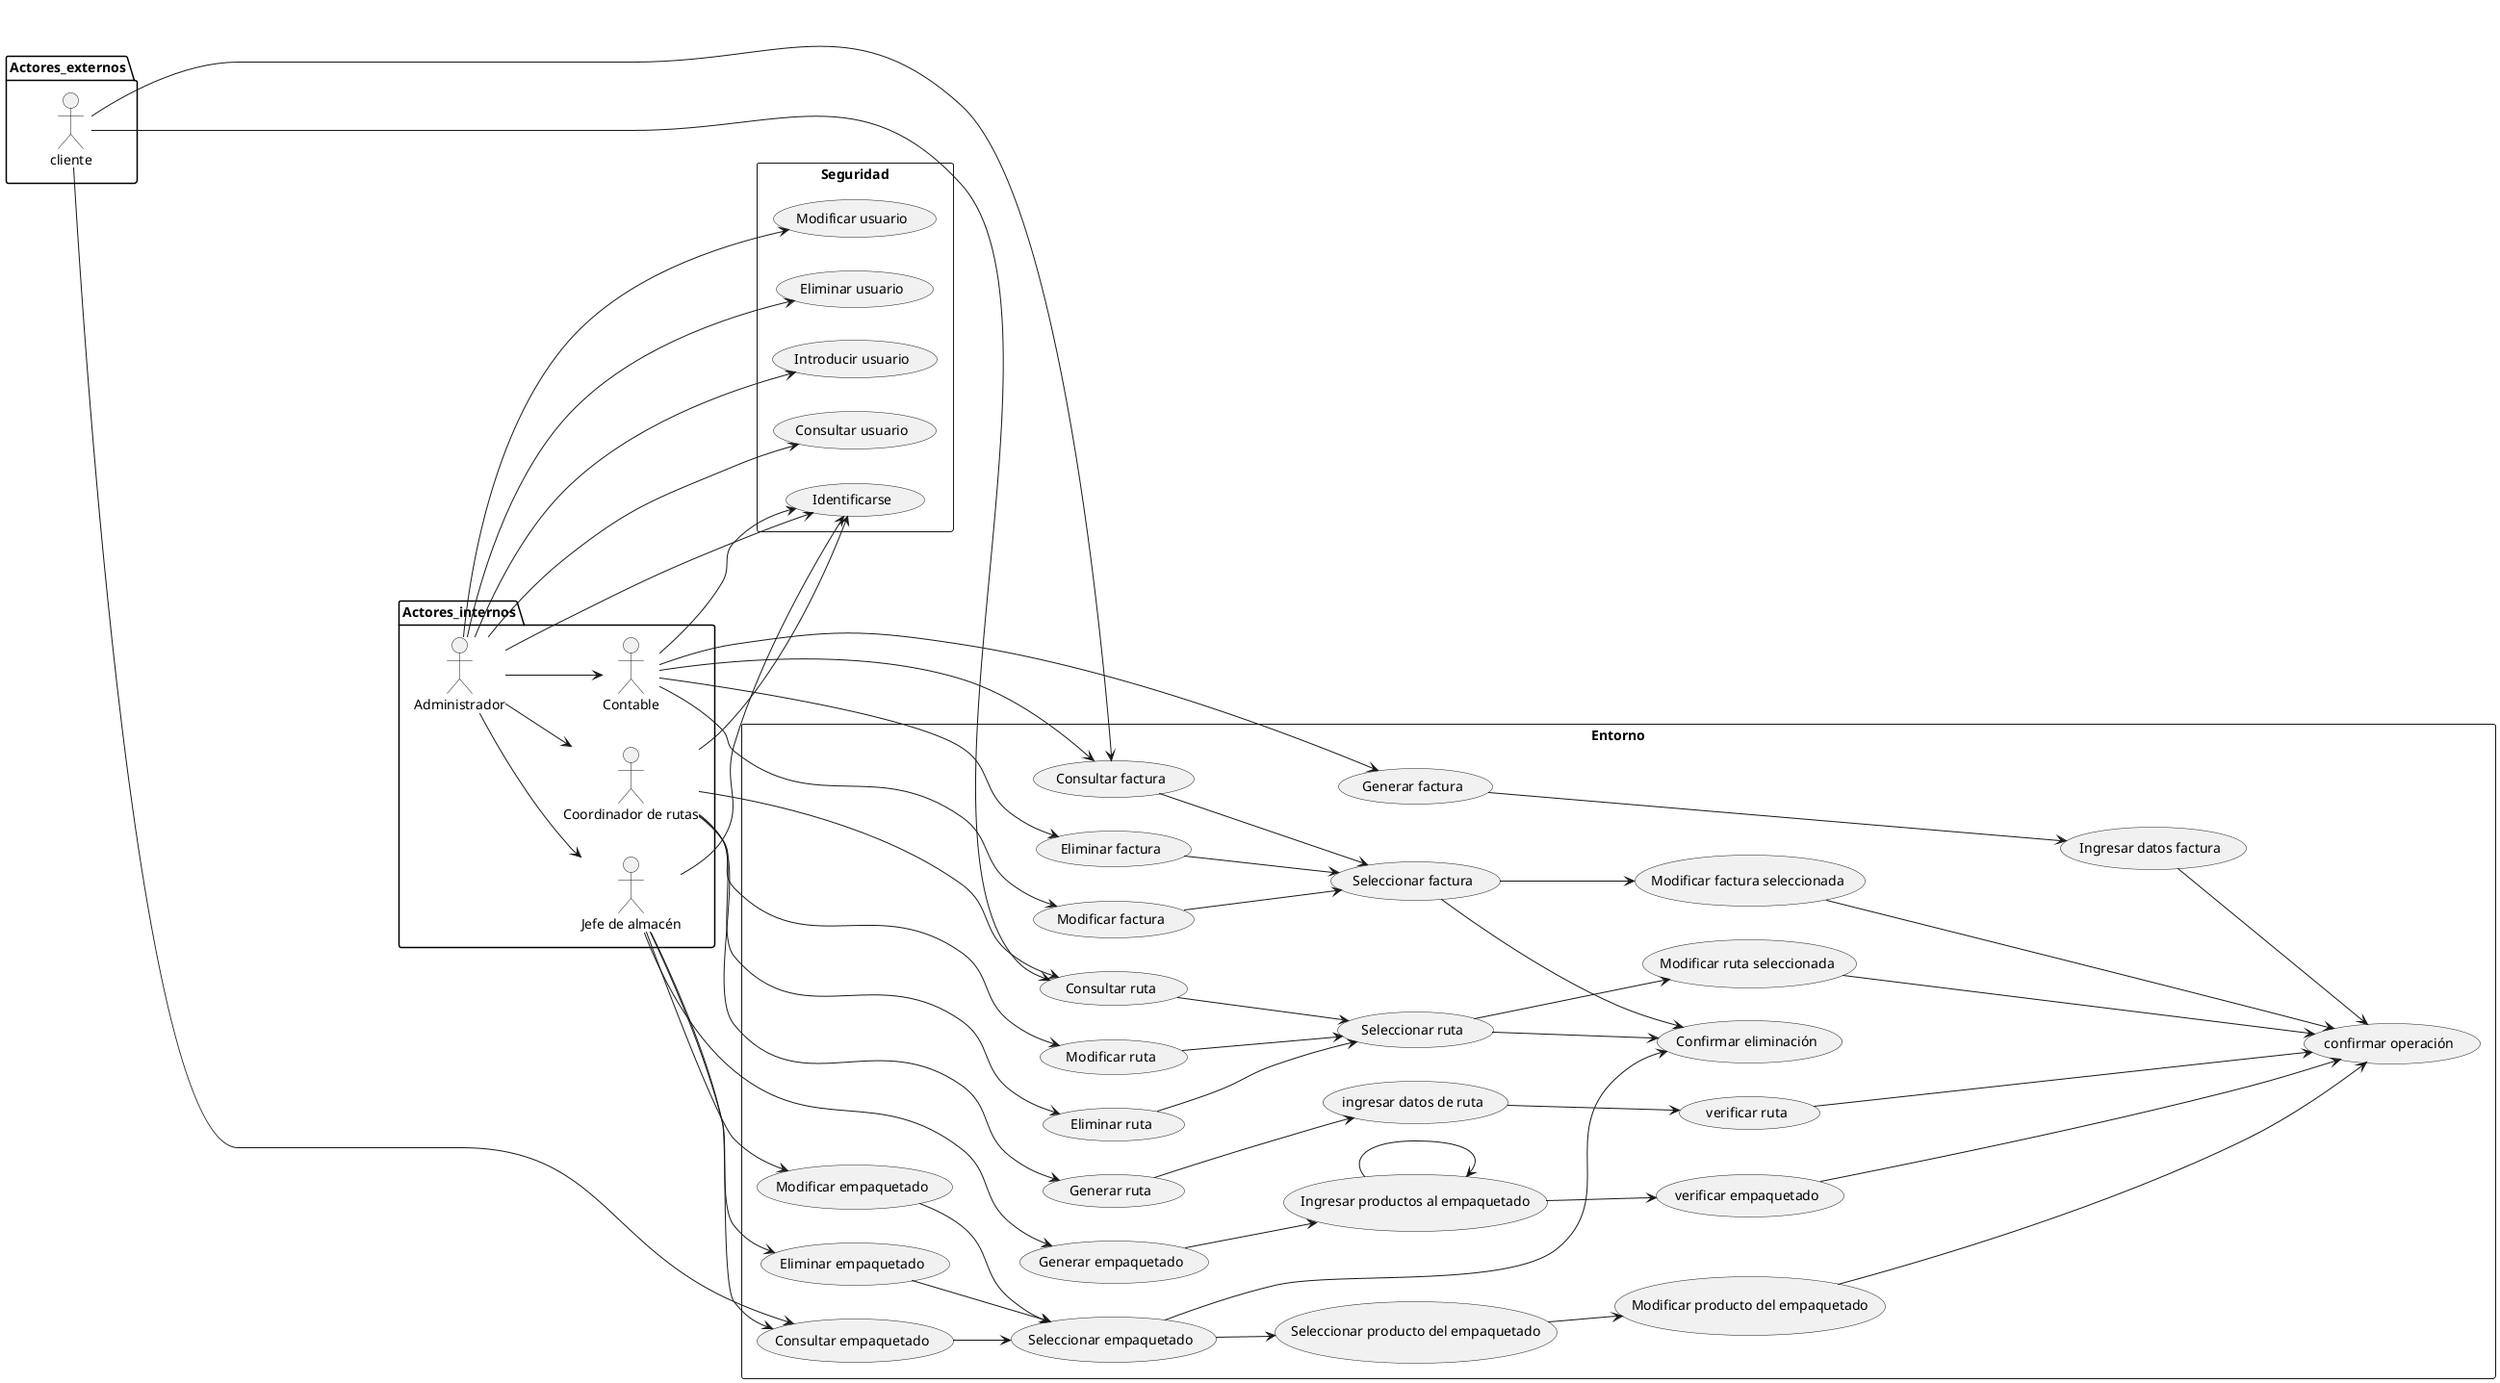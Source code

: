 @startuml

left to right direction

package Actores_internos{
actor "Administrador"           as act_1
actor "Coordinador de rutas"    as act_2
actor "Contable"                as act_3
actor "Jefe de almacén"         as act_4
}

rectangle Seguridad{
useCase "Identificarse" as (Identificarse)
useCase "Introducir usuario" as (Introducir_usuario)
useCase "Consultar usuario" as (Consultar_usuario)
useCase "Modificar usuario" as (Modificar_usuario)
useCase "Eliminar usuario" as (Eliminar_usuario)
}

rectangle Entorno{
    
useCase "Generar ruta"  as (Generar_ruta)
useCase "ingresar datos de ruta" as (ingresar_datos_ruta)
useCase "verificar ruta" as (verificar_ruta)


useCase "Modificar ruta" as (Modificar_ruta)
useCase "Seleccionar ruta" as (Seleccionar_ruta)
useCase "Eliminar ruta" as (Eliminar_ruta)
useCase "Consultar ruta"  as (Consultar_ruta)
useCase "Modificar ruta seleccionada" as (Modificar_ruta_seleccionada)

useCase "Generar factura" as (Generar_factura)
useCase "Ingresar datos factura" as (Ingresar_datos_factura)

useCase "Modificar factura" as (Modificar_factura)
useCase "Seleccionar factura" as (Seleccionar_factura)

useCase "Eliminar factura" as (Eliminar_factura)


useCase "Consultar factura" as (Consultar_factura)
useCase "Modificar factura seleccionada" as (Modificar_factura_seleccionada)

useCase "Generar empaquetado" as (Generar_empaquetado)
useCase "Ingresar productos al empaquetado" as (Ingresar_producto_al_empaquetado)
useCase "verificar empaquetado" as (Verificar_empaquetado)
useCase "confirmar operación" as (Confirmar_operacion)


useCase "Modificar empaquetado" as (Modificar_empaquetado)
useCase "Seleccionar empaquetado" as (Seleccionar_empaquetado)
useCase "Seleccionar producto del empaquetado" as (Seleccionar_producto_de_empaquetado)
useCase "Modificar producto del empaquetado" as (Modificar_producto_de_empaquetado)


useCase "Eliminar empaquetado" as (Eliminar_empaquetado)
useCase "Confirmar eliminación" as (Generar_empaquetado1)


useCase "Consultar empaquetado" as (Consultar_empaquetado)

Generar_empaquetado --> Ingresar_producto_al_empaquetado
Ingresar_producto_al_empaquetado --> Verificar_empaquetado
Ingresar_producto_al_empaquetado ----> Ingresar_producto_al_empaquetado
Verificar_empaquetado -----> Confirmar_operacion

Modificar_empaquetado --> Seleccionar_empaquetado
Seleccionar_empaquetado --> Seleccionar_producto_de_empaquetado
Seleccionar_producto_de_empaquetado --> Modificar_producto_de_empaquetado
Modificar_producto_de_empaquetado -----> Confirmar_operacion
Eliminar_empaquetado --> Seleccionar_empaquetado
Seleccionar_empaquetado --> Generar_empaquetado1

Consultar_empaquetado --> Seleccionar_empaquetado
}

act_1 --> act_2
act_1 --> act_3
act_1 --> act_4
act_1 --> Identificarse
act_1 --> Consultar_usuario
act_1 --> Modificar_usuario
act_1 --> Eliminar_usuario
act_1 --> Introducir_usuario

act_4 --> Generar_empaquetado
act_4 --> Modificar_empaquetado
act_4 --> Eliminar_empaquetado
act_4 --> Consultar_empaquetado
act_4 --> Identificarse

act_2 --> Generar_ruta
act_2 -->   Modificar_ruta
act_2 -->   Eliminar_ruta
act_2 -->   Consultar_ruta
act_2 -->   Identificarse

act_3 -->   Generar_factura
act_3 -->   Modificar_factura
act_3 -->   Eliminar_factura
act_3 -->   Consultar_factura
act_3 -->   Identificarse

Generar_ruta --> ingresar_datos_ruta
ingresar_datos_ruta --> verificar_ruta
verificar_ruta -----> Confirmar_operacion

Consultar_ruta --> Seleccionar_ruta
Eliminar_ruta --> Seleccionar_ruta
Modificar_ruta --> Seleccionar_ruta
Seleccionar_ruta --> Generar_empaquetado1
Seleccionar_ruta --> Modificar_ruta_seleccionada
Modificar_ruta_seleccionada -----> Confirmar_operacion

Generar_factura -----> Ingresar_datos_factura
Ingresar_datos_factura --> Confirmar_operacion
Modificar_factura --> Seleccionar_factura
Eliminar_factura --> Seleccionar_factura
Seleccionar_factura --> Generar_empaquetado1
Consultar_factura --> Seleccionar_factura
Seleccionar_factura --> Modificar_factura_seleccionada
Modificar_factura_seleccionada -----> Confirmar_operacion

package Actores_externos{
actor "cliente" as act_5

}

act_5 --------> Consultar_factura
act_5 --------> Consultar_empaquetado
act_5 --------> Consultar_ruta


@enduml